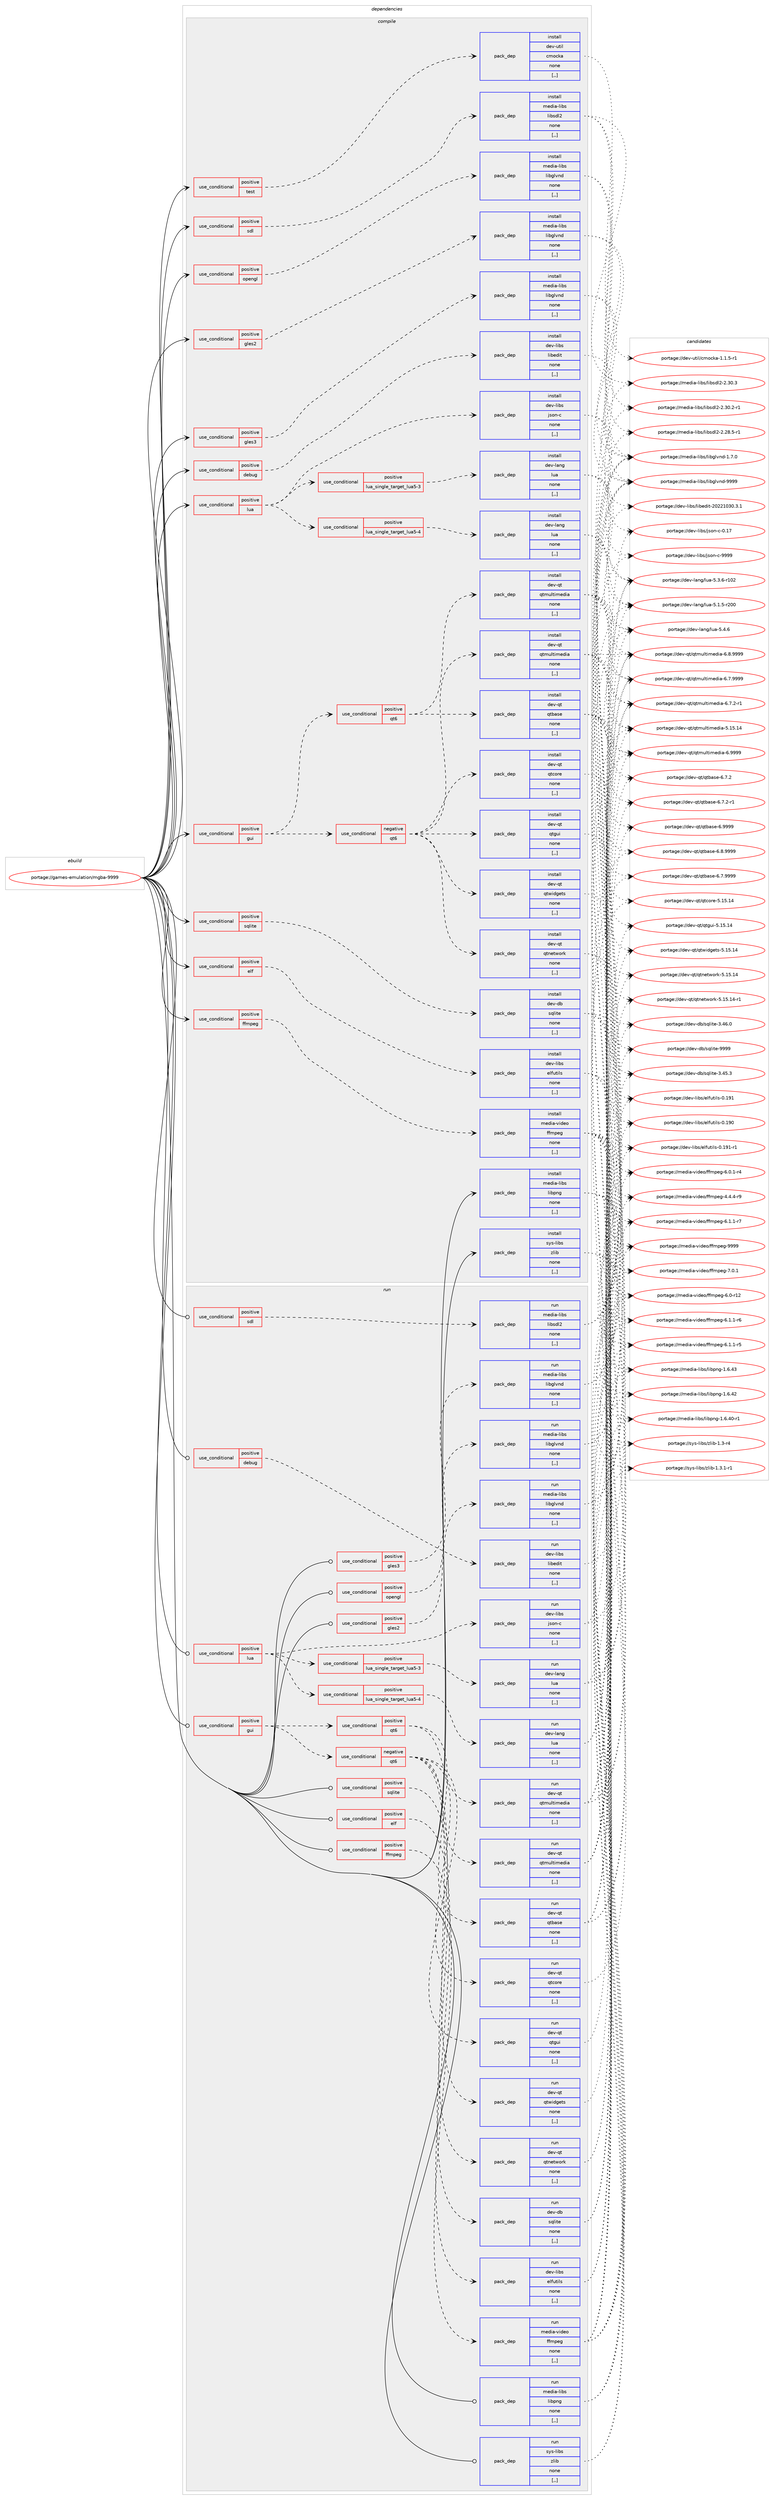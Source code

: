 digraph prolog {

# *************
# Graph options
# *************

newrank=true;
concentrate=true;
compound=true;
graph [rankdir=LR,fontname=Helvetica,fontsize=10,ranksep=1.5];#, ranksep=2.5, nodesep=0.2];
edge  [arrowhead=vee];
node  [fontname=Helvetica,fontsize=10];

# **********
# The ebuild
# **********

subgraph cluster_leftcol {
color=gray;
label=<<i>ebuild</i>>;
id [label="portage://games-emulation/mgba-9999", color=red, width=4, href="../games-emulation/mgba-9999.svg"];
}

# ****************
# The dependencies
# ****************

subgraph cluster_midcol {
color=gray;
label=<<i>dependencies</i>>;
subgraph cluster_compile {
fillcolor="#eeeeee";
style=filled;
label=<<i>compile</i>>;
subgraph cond63218 {
dependency227015 [label=<<TABLE BORDER="0" CELLBORDER="1" CELLSPACING="0" CELLPADDING="4"><TR><TD ROWSPAN="3" CELLPADDING="10">use_conditional</TD></TR><TR><TD>positive</TD></TR><TR><TD>debug</TD></TR></TABLE>>, shape=none, color=red];
subgraph pack162286 {
dependency227016 [label=<<TABLE BORDER="0" CELLBORDER="1" CELLSPACING="0" CELLPADDING="4" WIDTH="220"><TR><TD ROWSPAN="6" CELLPADDING="30">pack_dep</TD></TR><TR><TD WIDTH="110">install</TD></TR><TR><TD>dev-libs</TD></TR><TR><TD>libedit</TD></TR><TR><TD>none</TD></TR><TR><TD>[,,]</TD></TR></TABLE>>, shape=none, color=blue];
}
dependency227015:e -> dependency227016:w [weight=20,style="dashed",arrowhead="vee"];
}
id:e -> dependency227015:w [weight=20,style="solid",arrowhead="vee"];
subgraph cond63219 {
dependency227017 [label=<<TABLE BORDER="0" CELLBORDER="1" CELLSPACING="0" CELLPADDING="4"><TR><TD ROWSPAN="3" CELLPADDING="10">use_conditional</TD></TR><TR><TD>positive</TD></TR><TR><TD>elf</TD></TR></TABLE>>, shape=none, color=red];
subgraph pack162287 {
dependency227018 [label=<<TABLE BORDER="0" CELLBORDER="1" CELLSPACING="0" CELLPADDING="4" WIDTH="220"><TR><TD ROWSPAN="6" CELLPADDING="30">pack_dep</TD></TR><TR><TD WIDTH="110">install</TD></TR><TR><TD>dev-libs</TD></TR><TR><TD>elfutils</TD></TR><TR><TD>none</TD></TR><TR><TD>[,,]</TD></TR></TABLE>>, shape=none, color=blue];
}
dependency227017:e -> dependency227018:w [weight=20,style="dashed",arrowhead="vee"];
}
id:e -> dependency227017:w [weight=20,style="solid",arrowhead="vee"];
subgraph cond63220 {
dependency227019 [label=<<TABLE BORDER="0" CELLBORDER="1" CELLSPACING="0" CELLPADDING="4"><TR><TD ROWSPAN="3" CELLPADDING="10">use_conditional</TD></TR><TR><TD>positive</TD></TR><TR><TD>ffmpeg</TD></TR></TABLE>>, shape=none, color=red];
subgraph pack162288 {
dependency227020 [label=<<TABLE BORDER="0" CELLBORDER="1" CELLSPACING="0" CELLPADDING="4" WIDTH="220"><TR><TD ROWSPAN="6" CELLPADDING="30">pack_dep</TD></TR><TR><TD WIDTH="110">install</TD></TR><TR><TD>media-video</TD></TR><TR><TD>ffmpeg</TD></TR><TR><TD>none</TD></TR><TR><TD>[,,]</TD></TR></TABLE>>, shape=none, color=blue];
}
dependency227019:e -> dependency227020:w [weight=20,style="dashed",arrowhead="vee"];
}
id:e -> dependency227019:w [weight=20,style="solid",arrowhead="vee"];
subgraph cond63221 {
dependency227021 [label=<<TABLE BORDER="0" CELLBORDER="1" CELLSPACING="0" CELLPADDING="4"><TR><TD ROWSPAN="3" CELLPADDING="10">use_conditional</TD></TR><TR><TD>positive</TD></TR><TR><TD>gles2</TD></TR></TABLE>>, shape=none, color=red];
subgraph pack162289 {
dependency227022 [label=<<TABLE BORDER="0" CELLBORDER="1" CELLSPACING="0" CELLPADDING="4" WIDTH="220"><TR><TD ROWSPAN="6" CELLPADDING="30">pack_dep</TD></TR><TR><TD WIDTH="110">install</TD></TR><TR><TD>media-libs</TD></TR><TR><TD>libglvnd</TD></TR><TR><TD>none</TD></TR><TR><TD>[,,]</TD></TR></TABLE>>, shape=none, color=blue];
}
dependency227021:e -> dependency227022:w [weight=20,style="dashed",arrowhead="vee"];
}
id:e -> dependency227021:w [weight=20,style="solid",arrowhead="vee"];
subgraph cond63222 {
dependency227023 [label=<<TABLE BORDER="0" CELLBORDER="1" CELLSPACING="0" CELLPADDING="4"><TR><TD ROWSPAN="3" CELLPADDING="10">use_conditional</TD></TR><TR><TD>positive</TD></TR><TR><TD>gles3</TD></TR></TABLE>>, shape=none, color=red];
subgraph pack162290 {
dependency227024 [label=<<TABLE BORDER="0" CELLBORDER="1" CELLSPACING="0" CELLPADDING="4" WIDTH="220"><TR><TD ROWSPAN="6" CELLPADDING="30">pack_dep</TD></TR><TR><TD WIDTH="110">install</TD></TR><TR><TD>media-libs</TD></TR><TR><TD>libglvnd</TD></TR><TR><TD>none</TD></TR><TR><TD>[,,]</TD></TR></TABLE>>, shape=none, color=blue];
}
dependency227023:e -> dependency227024:w [weight=20,style="dashed",arrowhead="vee"];
}
id:e -> dependency227023:w [weight=20,style="solid",arrowhead="vee"];
subgraph cond63223 {
dependency227025 [label=<<TABLE BORDER="0" CELLBORDER="1" CELLSPACING="0" CELLPADDING="4"><TR><TD ROWSPAN="3" CELLPADDING="10">use_conditional</TD></TR><TR><TD>positive</TD></TR><TR><TD>gui</TD></TR></TABLE>>, shape=none, color=red];
subgraph cond63224 {
dependency227026 [label=<<TABLE BORDER="0" CELLBORDER="1" CELLSPACING="0" CELLPADDING="4"><TR><TD ROWSPAN="3" CELLPADDING="10">use_conditional</TD></TR><TR><TD>positive</TD></TR><TR><TD>qt6</TD></TR></TABLE>>, shape=none, color=red];
subgraph pack162291 {
dependency227027 [label=<<TABLE BORDER="0" CELLBORDER="1" CELLSPACING="0" CELLPADDING="4" WIDTH="220"><TR><TD ROWSPAN="6" CELLPADDING="30">pack_dep</TD></TR><TR><TD WIDTH="110">install</TD></TR><TR><TD>dev-qt</TD></TR><TR><TD>qtbase</TD></TR><TR><TD>none</TD></TR><TR><TD>[,,]</TD></TR></TABLE>>, shape=none, color=blue];
}
dependency227026:e -> dependency227027:w [weight=20,style="dashed",arrowhead="vee"];
subgraph pack162292 {
dependency227028 [label=<<TABLE BORDER="0" CELLBORDER="1" CELLSPACING="0" CELLPADDING="4" WIDTH="220"><TR><TD ROWSPAN="6" CELLPADDING="30">pack_dep</TD></TR><TR><TD WIDTH="110">install</TD></TR><TR><TD>dev-qt</TD></TR><TR><TD>qtmultimedia</TD></TR><TR><TD>none</TD></TR><TR><TD>[,,]</TD></TR></TABLE>>, shape=none, color=blue];
}
dependency227026:e -> dependency227028:w [weight=20,style="dashed",arrowhead="vee"];
}
dependency227025:e -> dependency227026:w [weight=20,style="dashed",arrowhead="vee"];
subgraph cond63225 {
dependency227029 [label=<<TABLE BORDER="0" CELLBORDER="1" CELLSPACING="0" CELLPADDING="4"><TR><TD ROWSPAN="3" CELLPADDING="10">use_conditional</TD></TR><TR><TD>negative</TD></TR><TR><TD>qt6</TD></TR></TABLE>>, shape=none, color=red];
subgraph pack162293 {
dependency227030 [label=<<TABLE BORDER="0" CELLBORDER="1" CELLSPACING="0" CELLPADDING="4" WIDTH="220"><TR><TD ROWSPAN="6" CELLPADDING="30">pack_dep</TD></TR><TR><TD WIDTH="110">install</TD></TR><TR><TD>dev-qt</TD></TR><TR><TD>qtcore</TD></TR><TR><TD>none</TD></TR><TR><TD>[,,]</TD></TR></TABLE>>, shape=none, color=blue];
}
dependency227029:e -> dependency227030:w [weight=20,style="dashed",arrowhead="vee"];
subgraph pack162294 {
dependency227031 [label=<<TABLE BORDER="0" CELLBORDER="1" CELLSPACING="0" CELLPADDING="4" WIDTH="220"><TR><TD ROWSPAN="6" CELLPADDING="30">pack_dep</TD></TR><TR><TD WIDTH="110">install</TD></TR><TR><TD>dev-qt</TD></TR><TR><TD>qtgui</TD></TR><TR><TD>none</TD></TR><TR><TD>[,,]</TD></TR></TABLE>>, shape=none, color=blue];
}
dependency227029:e -> dependency227031:w [weight=20,style="dashed",arrowhead="vee"];
subgraph pack162295 {
dependency227032 [label=<<TABLE BORDER="0" CELLBORDER="1" CELLSPACING="0" CELLPADDING="4" WIDTH="220"><TR><TD ROWSPAN="6" CELLPADDING="30">pack_dep</TD></TR><TR><TD WIDTH="110">install</TD></TR><TR><TD>dev-qt</TD></TR><TR><TD>qtmultimedia</TD></TR><TR><TD>none</TD></TR><TR><TD>[,,]</TD></TR></TABLE>>, shape=none, color=blue];
}
dependency227029:e -> dependency227032:w [weight=20,style="dashed",arrowhead="vee"];
subgraph pack162296 {
dependency227033 [label=<<TABLE BORDER="0" CELLBORDER="1" CELLSPACING="0" CELLPADDING="4" WIDTH="220"><TR><TD ROWSPAN="6" CELLPADDING="30">pack_dep</TD></TR><TR><TD WIDTH="110">install</TD></TR><TR><TD>dev-qt</TD></TR><TR><TD>qtnetwork</TD></TR><TR><TD>none</TD></TR><TR><TD>[,,]</TD></TR></TABLE>>, shape=none, color=blue];
}
dependency227029:e -> dependency227033:w [weight=20,style="dashed",arrowhead="vee"];
subgraph pack162297 {
dependency227034 [label=<<TABLE BORDER="0" CELLBORDER="1" CELLSPACING="0" CELLPADDING="4" WIDTH="220"><TR><TD ROWSPAN="6" CELLPADDING="30">pack_dep</TD></TR><TR><TD WIDTH="110">install</TD></TR><TR><TD>dev-qt</TD></TR><TR><TD>qtwidgets</TD></TR><TR><TD>none</TD></TR><TR><TD>[,,]</TD></TR></TABLE>>, shape=none, color=blue];
}
dependency227029:e -> dependency227034:w [weight=20,style="dashed",arrowhead="vee"];
}
dependency227025:e -> dependency227029:w [weight=20,style="dashed",arrowhead="vee"];
}
id:e -> dependency227025:w [weight=20,style="solid",arrowhead="vee"];
subgraph cond63226 {
dependency227035 [label=<<TABLE BORDER="0" CELLBORDER="1" CELLSPACING="0" CELLPADDING="4"><TR><TD ROWSPAN="3" CELLPADDING="10">use_conditional</TD></TR><TR><TD>positive</TD></TR><TR><TD>lua</TD></TR></TABLE>>, shape=none, color=red];
subgraph cond63227 {
dependency227036 [label=<<TABLE BORDER="0" CELLBORDER="1" CELLSPACING="0" CELLPADDING="4"><TR><TD ROWSPAN="3" CELLPADDING="10">use_conditional</TD></TR><TR><TD>positive</TD></TR><TR><TD>lua_single_target_lua5-3</TD></TR></TABLE>>, shape=none, color=red];
subgraph pack162298 {
dependency227037 [label=<<TABLE BORDER="0" CELLBORDER="1" CELLSPACING="0" CELLPADDING="4" WIDTH="220"><TR><TD ROWSPAN="6" CELLPADDING="30">pack_dep</TD></TR><TR><TD WIDTH="110">install</TD></TR><TR><TD>dev-lang</TD></TR><TR><TD>lua</TD></TR><TR><TD>none</TD></TR><TR><TD>[,,]</TD></TR></TABLE>>, shape=none, color=blue];
}
dependency227036:e -> dependency227037:w [weight=20,style="dashed",arrowhead="vee"];
}
dependency227035:e -> dependency227036:w [weight=20,style="dashed",arrowhead="vee"];
subgraph cond63228 {
dependency227038 [label=<<TABLE BORDER="0" CELLBORDER="1" CELLSPACING="0" CELLPADDING="4"><TR><TD ROWSPAN="3" CELLPADDING="10">use_conditional</TD></TR><TR><TD>positive</TD></TR><TR><TD>lua_single_target_lua5-4</TD></TR></TABLE>>, shape=none, color=red];
subgraph pack162299 {
dependency227039 [label=<<TABLE BORDER="0" CELLBORDER="1" CELLSPACING="0" CELLPADDING="4" WIDTH="220"><TR><TD ROWSPAN="6" CELLPADDING="30">pack_dep</TD></TR><TR><TD WIDTH="110">install</TD></TR><TR><TD>dev-lang</TD></TR><TR><TD>lua</TD></TR><TR><TD>none</TD></TR><TR><TD>[,,]</TD></TR></TABLE>>, shape=none, color=blue];
}
dependency227038:e -> dependency227039:w [weight=20,style="dashed",arrowhead="vee"];
}
dependency227035:e -> dependency227038:w [weight=20,style="dashed",arrowhead="vee"];
subgraph pack162300 {
dependency227040 [label=<<TABLE BORDER="0" CELLBORDER="1" CELLSPACING="0" CELLPADDING="4" WIDTH="220"><TR><TD ROWSPAN="6" CELLPADDING="30">pack_dep</TD></TR><TR><TD WIDTH="110">install</TD></TR><TR><TD>dev-libs</TD></TR><TR><TD>json-c</TD></TR><TR><TD>none</TD></TR><TR><TD>[,,]</TD></TR></TABLE>>, shape=none, color=blue];
}
dependency227035:e -> dependency227040:w [weight=20,style="dashed",arrowhead="vee"];
}
id:e -> dependency227035:w [weight=20,style="solid",arrowhead="vee"];
subgraph cond63229 {
dependency227041 [label=<<TABLE BORDER="0" CELLBORDER="1" CELLSPACING="0" CELLPADDING="4"><TR><TD ROWSPAN="3" CELLPADDING="10">use_conditional</TD></TR><TR><TD>positive</TD></TR><TR><TD>opengl</TD></TR></TABLE>>, shape=none, color=red];
subgraph pack162301 {
dependency227042 [label=<<TABLE BORDER="0" CELLBORDER="1" CELLSPACING="0" CELLPADDING="4" WIDTH="220"><TR><TD ROWSPAN="6" CELLPADDING="30">pack_dep</TD></TR><TR><TD WIDTH="110">install</TD></TR><TR><TD>media-libs</TD></TR><TR><TD>libglvnd</TD></TR><TR><TD>none</TD></TR><TR><TD>[,,]</TD></TR></TABLE>>, shape=none, color=blue];
}
dependency227041:e -> dependency227042:w [weight=20,style="dashed",arrowhead="vee"];
}
id:e -> dependency227041:w [weight=20,style="solid",arrowhead="vee"];
subgraph cond63230 {
dependency227043 [label=<<TABLE BORDER="0" CELLBORDER="1" CELLSPACING="0" CELLPADDING="4"><TR><TD ROWSPAN="3" CELLPADDING="10">use_conditional</TD></TR><TR><TD>positive</TD></TR><TR><TD>sdl</TD></TR></TABLE>>, shape=none, color=red];
subgraph pack162302 {
dependency227044 [label=<<TABLE BORDER="0" CELLBORDER="1" CELLSPACING="0" CELLPADDING="4" WIDTH="220"><TR><TD ROWSPAN="6" CELLPADDING="30">pack_dep</TD></TR><TR><TD WIDTH="110">install</TD></TR><TR><TD>media-libs</TD></TR><TR><TD>libsdl2</TD></TR><TR><TD>none</TD></TR><TR><TD>[,,]</TD></TR></TABLE>>, shape=none, color=blue];
}
dependency227043:e -> dependency227044:w [weight=20,style="dashed",arrowhead="vee"];
}
id:e -> dependency227043:w [weight=20,style="solid",arrowhead="vee"];
subgraph cond63231 {
dependency227045 [label=<<TABLE BORDER="0" CELLBORDER="1" CELLSPACING="0" CELLPADDING="4"><TR><TD ROWSPAN="3" CELLPADDING="10">use_conditional</TD></TR><TR><TD>positive</TD></TR><TR><TD>sqlite</TD></TR></TABLE>>, shape=none, color=red];
subgraph pack162303 {
dependency227046 [label=<<TABLE BORDER="0" CELLBORDER="1" CELLSPACING="0" CELLPADDING="4" WIDTH="220"><TR><TD ROWSPAN="6" CELLPADDING="30">pack_dep</TD></TR><TR><TD WIDTH="110">install</TD></TR><TR><TD>dev-db</TD></TR><TR><TD>sqlite</TD></TR><TR><TD>none</TD></TR><TR><TD>[,,]</TD></TR></TABLE>>, shape=none, color=blue];
}
dependency227045:e -> dependency227046:w [weight=20,style="dashed",arrowhead="vee"];
}
id:e -> dependency227045:w [weight=20,style="solid",arrowhead="vee"];
subgraph cond63232 {
dependency227047 [label=<<TABLE BORDER="0" CELLBORDER="1" CELLSPACING="0" CELLPADDING="4"><TR><TD ROWSPAN="3" CELLPADDING="10">use_conditional</TD></TR><TR><TD>positive</TD></TR><TR><TD>test</TD></TR></TABLE>>, shape=none, color=red];
subgraph pack162304 {
dependency227048 [label=<<TABLE BORDER="0" CELLBORDER="1" CELLSPACING="0" CELLPADDING="4" WIDTH="220"><TR><TD ROWSPAN="6" CELLPADDING="30">pack_dep</TD></TR><TR><TD WIDTH="110">install</TD></TR><TR><TD>dev-util</TD></TR><TR><TD>cmocka</TD></TR><TR><TD>none</TD></TR><TR><TD>[,,]</TD></TR></TABLE>>, shape=none, color=blue];
}
dependency227047:e -> dependency227048:w [weight=20,style="dashed",arrowhead="vee"];
}
id:e -> dependency227047:w [weight=20,style="solid",arrowhead="vee"];
subgraph pack162305 {
dependency227049 [label=<<TABLE BORDER="0" CELLBORDER="1" CELLSPACING="0" CELLPADDING="4" WIDTH="220"><TR><TD ROWSPAN="6" CELLPADDING="30">pack_dep</TD></TR><TR><TD WIDTH="110">install</TD></TR><TR><TD>media-libs</TD></TR><TR><TD>libpng</TD></TR><TR><TD>none</TD></TR><TR><TD>[,,]</TD></TR></TABLE>>, shape=none, color=blue];
}
id:e -> dependency227049:w [weight=20,style="solid",arrowhead="vee"];
subgraph pack162306 {
dependency227050 [label=<<TABLE BORDER="0" CELLBORDER="1" CELLSPACING="0" CELLPADDING="4" WIDTH="220"><TR><TD ROWSPAN="6" CELLPADDING="30">pack_dep</TD></TR><TR><TD WIDTH="110">install</TD></TR><TR><TD>sys-libs</TD></TR><TR><TD>zlib</TD></TR><TR><TD>none</TD></TR><TR><TD>[,,]</TD></TR></TABLE>>, shape=none, color=blue];
}
id:e -> dependency227050:w [weight=20,style="solid",arrowhead="vee"];
}
subgraph cluster_compileandrun {
fillcolor="#eeeeee";
style=filled;
label=<<i>compile and run</i>>;
}
subgraph cluster_run {
fillcolor="#eeeeee";
style=filled;
label=<<i>run</i>>;
subgraph cond63233 {
dependency227051 [label=<<TABLE BORDER="0" CELLBORDER="1" CELLSPACING="0" CELLPADDING="4"><TR><TD ROWSPAN="3" CELLPADDING="10">use_conditional</TD></TR><TR><TD>positive</TD></TR><TR><TD>debug</TD></TR></TABLE>>, shape=none, color=red];
subgraph pack162307 {
dependency227052 [label=<<TABLE BORDER="0" CELLBORDER="1" CELLSPACING="0" CELLPADDING="4" WIDTH="220"><TR><TD ROWSPAN="6" CELLPADDING="30">pack_dep</TD></TR><TR><TD WIDTH="110">run</TD></TR><TR><TD>dev-libs</TD></TR><TR><TD>libedit</TD></TR><TR><TD>none</TD></TR><TR><TD>[,,]</TD></TR></TABLE>>, shape=none, color=blue];
}
dependency227051:e -> dependency227052:w [weight=20,style="dashed",arrowhead="vee"];
}
id:e -> dependency227051:w [weight=20,style="solid",arrowhead="odot"];
subgraph cond63234 {
dependency227053 [label=<<TABLE BORDER="0" CELLBORDER="1" CELLSPACING="0" CELLPADDING="4"><TR><TD ROWSPAN="3" CELLPADDING="10">use_conditional</TD></TR><TR><TD>positive</TD></TR><TR><TD>elf</TD></TR></TABLE>>, shape=none, color=red];
subgraph pack162308 {
dependency227054 [label=<<TABLE BORDER="0" CELLBORDER="1" CELLSPACING="0" CELLPADDING="4" WIDTH="220"><TR><TD ROWSPAN="6" CELLPADDING="30">pack_dep</TD></TR><TR><TD WIDTH="110">run</TD></TR><TR><TD>dev-libs</TD></TR><TR><TD>elfutils</TD></TR><TR><TD>none</TD></TR><TR><TD>[,,]</TD></TR></TABLE>>, shape=none, color=blue];
}
dependency227053:e -> dependency227054:w [weight=20,style="dashed",arrowhead="vee"];
}
id:e -> dependency227053:w [weight=20,style="solid",arrowhead="odot"];
subgraph cond63235 {
dependency227055 [label=<<TABLE BORDER="0" CELLBORDER="1" CELLSPACING="0" CELLPADDING="4"><TR><TD ROWSPAN="3" CELLPADDING="10">use_conditional</TD></TR><TR><TD>positive</TD></TR><TR><TD>ffmpeg</TD></TR></TABLE>>, shape=none, color=red];
subgraph pack162309 {
dependency227056 [label=<<TABLE BORDER="0" CELLBORDER="1" CELLSPACING="0" CELLPADDING="4" WIDTH="220"><TR><TD ROWSPAN="6" CELLPADDING="30">pack_dep</TD></TR><TR><TD WIDTH="110">run</TD></TR><TR><TD>media-video</TD></TR><TR><TD>ffmpeg</TD></TR><TR><TD>none</TD></TR><TR><TD>[,,]</TD></TR></TABLE>>, shape=none, color=blue];
}
dependency227055:e -> dependency227056:w [weight=20,style="dashed",arrowhead="vee"];
}
id:e -> dependency227055:w [weight=20,style="solid",arrowhead="odot"];
subgraph cond63236 {
dependency227057 [label=<<TABLE BORDER="0" CELLBORDER="1" CELLSPACING="0" CELLPADDING="4"><TR><TD ROWSPAN="3" CELLPADDING="10">use_conditional</TD></TR><TR><TD>positive</TD></TR><TR><TD>gles2</TD></TR></TABLE>>, shape=none, color=red];
subgraph pack162310 {
dependency227058 [label=<<TABLE BORDER="0" CELLBORDER="1" CELLSPACING="0" CELLPADDING="4" WIDTH="220"><TR><TD ROWSPAN="6" CELLPADDING="30">pack_dep</TD></TR><TR><TD WIDTH="110">run</TD></TR><TR><TD>media-libs</TD></TR><TR><TD>libglvnd</TD></TR><TR><TD>none</TD></TR><TR><TD>[,,]</TD></TR></TABLE>>, shape=none, color=blue];
}
dependency227057:e -> dependency227058:w [weight=20,style="dashed",arrowhead="vee"];
}
id:e -> dependency227057:w [weight=20,style="solid",arrowhead="odot"];
subgraph cond63237 {
dependency227059 [label=<<TABLE BORDER="0" CELLBORDER="1" CELLSPACING="0" CELLPADDING="4"><TR><TD ROWSPAN="3" CELLPADDING="10">use_conditional</TD></TR><TR><TD>positive</TD></TR><TR><TD>gles3</TD></TR></TABLE>>, shape=none, color=red];
subgraph pack162311 {
dependency227060 [label=<<TABLE BORDER="0" CELLBORDER="1" CELLSPACING="0" CELLPADDING="4" WIDTH="220"><TR><TD ROWSPAN="6" CELLPADDING="30">pack_dep</TD></TR><TR><TD WIDTH="110">run</TD></TR><TR><TD>media-libs</TD></TR><TR><TD>libglvnd</TD></TR><TR><TD>none</TD></TR><TR><TD>[,,]</TD></TR></TABLE>>, shape=none, color=blue];
}
dependency227059:e -> dependency227060:w [weight=20,style="dashed",arrowhead="vee"];
}
id:e -> dependency227059:w [weight=20,style="solid",arrowhead="odot"];
subgraph cond63238 {
dependency227061 [label=<<TABLE BORDER="0" CELLBORDER="1" CELLSPACING="0" CELLPADDING="4"><TR><TD ROWSPAN="3" CELLPADDING="10">use_conditional</TD></TR><TR><TD>positive</TD></TR><TR><TD>gui</TD></TR></TABLE>>, shape=none, color=red];
subgraph cond63239 {
dependency227062 [label=<<TABLE BORDER="0" CELLBORDER="1" CELLSPACING="0" CELLPADDING="4"><TR><TD ROWSPAN="3" CELLPADDING="10">use_conditional</TD></TR><TR><TD>positive</TD></TR><TR><TD>qt6</TD></TR></TABLE>>, shape=none, color=red];
subgraph pack162312 {
dependency227063 [label=<<TABLE BORDER="0" CELLBORDER="1" CELLSPACING="0" CELLPADDING="4" WIDTH="220"><TR><TD ROWSPAN="6" CELLPADDING="30">pack_dep</TD></TR><TR><TD WIDTH="110">run</TD></TR><TR><TD>dev-qt</TD></TR><TR><TD>qtbase</TD></TR><TR><TD>none</TD></TR><TR><TD>[,,]</TD></TR></TABLE>>, shape=none, color=blue];
}
dependency227062:e -> dependency227063:w [weight=20,style="dashed",arrowhead="vee"];
subgraph pack162313 {
dependency227064 [label=<<TABLE BORDER="0" CELLBORDER="1" CELLSPACING="0" CELLPADDING="4" WIDTH="220"><TR><TD ROWSPAN="6" CELLPADDING="30">pack_dep</TD></TR><TR><TD WIDTH="110">run</TD></TR><TR><TD>dev-qt</TD></TR><TR><TD>qtmultimedia</TD></TR><TR><TD>none</TD></TR><TR><TD>[,,]</TD></TR></TABLE>>, shape=none, color=blue];
}
dependency227062:e -> dependency227064:w [weight=20,style="dashed",arrowhead="vee"];
}
dependency227061:e -> dependency227062:w [weight=20,style="dashed",arrowhead="vee"];
subgraph cond63240 {
dependency227065 [label=<<TABLE BORDER="0" CELLBORDER="1" CELLSPACING="0" CELLPADDING="4"><TR><TD ROWSPAN="3" CELLPADDING="10">use_conditional</TD></TR><TR><TD>negative</TD></TR><TR><TD>qt6</TD></TR></TABLE>>, shape=none, color=red];
subgraph pack162314 {
dependency227066 [label=<<TABLE BORDER="0" CELLBORDER="1" CELLSPACING="0" CELLPADDING="4" WIDTH="220"><TR><TD ROWSPAN="6" CELLPADDING="30">pack_dep</TD></TR><TR><TD WIDTH="110">run</TD></TR><TR><TD>dev-qt</TD></TR><TR><TD>qtcore</TD></TR><TR><TD>none</TD></TR><TR><TD>[,,]</TD></TR></TABLE>>, shape=none, color=blue];
}
dependency227065:e -> dependency227066:w [weight=20,style="dashed",arrowhead="vee"];
subgraph pack162315 {
dependency227067 [label=<<TABLE BORDER="0" CELLBORDER="1" CELLSPACING="0" CELLPADDING="4" WIDTH="220"><TR><TD ROWSPAN="6" CELLPADDING="30">pack_dep</TD></TR><TR><TD WIDTH="110">run</TD></TR><TR><TD>dev-qt</TD></TR><TR><TD>qtgui</TD></TR><TR><TD>none</TD></TR><TR><TD>[,,]</TD></TR></TABLE>>, shape=none, color=blue];
}
dependency227065:e -> dependency227067:w [weight=20,style="dashed",arrowhead="vee"];
subgraph pack162316 {
dependency227068 [label=<<TABLE BORDER="0" CELLBORDER="1" CELLSPACING="0" CELLPADDING="4" WIDTH="220"><TR><TD ROWSPAN="6" CELLPADDING="30">pack_dep</TD></TR><TR><TD WIDTH="110">run</TD></TR><TR><TD>dev-qt</TD></TR><TR><TD>qtmultimedia</TD></TR><TR><TD>none</TD></TR><TR><TD>[,,]</TD></TR></TABLE>>, shape=none, color=blue];
}
dependency227065:e -> dependency227068:w [weight=20,style="dashed",arrowhead="vee"];
subgraph pack162317 {
dependency227069 [label=<<TABLE BORDER="0" CELLBORDER="1" CELLSPACING="0" CELLPADDING="4" WIDTH="220"><TR><TD ROWSPAN="6" CELLPADDING="30">pack_dep</TD></TR><TR><TD WIDTH="110">run</TD></TR><TR><TD>dev-qt</TD></TR><TR><TD>qtnetwork</TD></TR><TR><TD>none</TD></TR><TR><TD>[,,]</TD></TR></TABLE>>, shape=none, color=blue];
}
dependency227065:e -> dependency227069:w [weight=20,style="dashed",arrowhead="vee"];
subgraph pack162318 {
dependency227070 [label=<<TABLE BORDER="0" CELLBORDER="1" CELLSPACING="0" CELLPADDING="4" WIDTH="220"><TR><TD ROWSPAN="6" CELLPADDING="30">pack_dep</TD></TR><TR><TD WIDTH="110">run</TD></TR><TR><TD>dev-qt</TD></TR><TR><TD>qtwidgets</TD></TR><TR><TD>none</TD></TR><TR><TD>[,,]</TD></TR></TABLE>>, shape=none, color=blue];
}
dependency227065:e -> dependency227070:w [weight=20,style="dashed",arrowhead="vee"];
}
dependency227061:e -> dependency227065:w [weight=20,style="dashed",arrowhead="vee"];
}
id:e -> dependency227061:w [weight=20,style="solid",arrowhead="odot"];
subgraph cond63241 {
dependency227071 [label=<<TABLE BORDER="0" CELLBORDER="1" CELLSPACING="0" CELLPADDING="4"><TR><TD ROWSPAN="3" CELLPADDING="10">use_conditional</TD></TR><TR><TD>positive</TD></TR><TR><TD>lua</TD></TR></TABLE>>, shape=none, color=red];
subgraph cond63242 {
dependency227072 [label=<<TABLE BORDER="0" CELLBORDER="1" CELLSPACING="0" CELLPADDING="4"><TR><TD ROWSPAN="3" CELLPADDING="10">use_conditional</TD></TR><TR><TD>positive</TD></TR><TR><TD>lua_single_target_lua5-3</TD></TR></TABLE>>, shape=none, color=red];
subgraph pack162319 {
dependency227073 [label=<<TABLE BORDER="0" CELLBORDER="1" CELLSPACING="0" CELLPADDING="4" WIDTH="220"><TR><TD ROWSPAN="6" CELLPADDING="30">pack_dep</TD></TR><TR><TD WIDTH="110">run</TD></TR><TR><TD>dev-lang</TD></TR><TR><TD>lua</TD></TR><TR><TD>none</TD></TR><TR><TD>[,,]</TD></TR></TABLE>>, shape=none, color=blue];
}
dependency227072:e -> dependency227073:w [weight=20,style="dashed",arrowhead="vee"];
}
dependency227071:e -> dependency227072:w [weight=20,style="dashed",arrowhead="vee"];
subgraph cond63243 {
dependency227074 [label=<<TABLE BORDER="0" CELLBORDER="1" CELLSPACING="0" CELLPADDING="4"><TR><TD ROWSPAN="3" CELLPADDING="10">use_conditional</TD></TR><TR><TD>positive</TD></TR><TR><TD>lua_single_target_lua5-4</TD></TR></TABLE>>, shape=none, color=red];
subgraph pack162320 {
dependency227075 [label=<<TABLE BORDER="0" CELLBORDER="1" CELLSPACING="0" CELLPADDING="4" WIDTH="220"><TR><TD ROWSPAN="6" CELLPADDING="30">pack_dep</TD></TR><TR><TD WIDTH="110">run</TD></TR><TR><TD>dev-lang</TD></TR><TR><TD>lua</TD></TR><TR><TD>none</TD></TR><TR><TD>[,,]</TD></TR></TABLE>>, shape=none, color=blue];
}
dependency227074:e -> dependency227075:w [weight=20,style="dashed",arrowhead="vee"];
}
dependency227071:e -> dependency227074:w [weight=20,style="dashed",arrowhead="vee"];
subgraph pack162321 {
dependency227076 [label=<<TABLE BORDER="0" CELLBORDER="1" CELLSPACING="0" CELLPADDING="4" WIDTH="220"><TR><TD ROWSPAN="6" CELLPADDING="30">pack_dep</TD></TR><TR><TD WIDTH="110">run</TD></TR><TR><TD>dev-libs</TD></TR><TR><TD>json-c</TD></TR><TR><TD>none</TD></TR><TR><TD>[,,]</TD></TR></TABLE>>, shape=none, color=blue];
}
dependency227071:e -> dependency227076:w [weight=20,style="dashed",arrowhead="vee"];
}
id:e -> dependency227071:w [weight=20,style="solid",arrowhead="odot"];
subgraph cond63244 {
dependency227077 [label=<<TABLE BORDER="0" CELLBORDER="1" CELLSPACING="0" CELLPADDING="4"><TR><TD ROWSPAN="3" CELLPADDING="10">use_conditional</TD></TR><TR><TD>positive</TD></TR><TR><TD>opengl</TD></TR></TABLE>>, shape=none, color=red];
subgraph pack162322 {
dependency227078 [label=<<TABLE BORDER="0" CELLBORDER="1" CELLSPACING="0" CELLPADDING="4" WIDTH="220"><TR><TD ROWSPAN="6" CELLPADDING="30">pack_dep</TD></TR><TR><TD WIDTH="110">run</TD></TR><TR><TD>media-libs</TD></TR><TR><TD>libglvnd</TD></TR><TR><TD>none</TD></TR><TR><TD>[,,]</TD></TR></TABLE>>, shape=none, color=blue];
}
dependency227077:e -> dependency227078:w [weight=20,style="dashed",arrowhead="vee"];
}
id:e -> dependency227077:w [weight=20,style="solid",arrowhead="odot"];
subgraph cond63245 {
dependency227079 [label=<<TABLE BORDER="0" CELLBORDER="1" CELLSPACING="0" CELLPADDING="4"><TR><TD ROWSPAN="3" CELLPADDING="10">use_conditional</TD></TR><TR><TD>positive</TD></TR><TR><TD>sdl</TD></TR></TABLE>>, shape=none, color=red];
subgraph pack162323 {
dependency227080 [label=<<TABLE BORDER="0" CELLBORDER="1" CELLSPACING="0" CELLPADDING="4" WIDTH="220"><TR><TD ROWSPAN="6" CELLPADDING="30">pack_dep</TD></TR><TR><TD WIDTH="110">run</TD></TR><TR><TD>media-libs</TD></TR><TR><TD>libsdl2</TD></TR><TR><TD>none</TD></TR><TR><TD>[,,]</TD></TR></TABLE>>, shape=none, color=blue];
}
dependency227079:e -> dependency227080:w [weight=20,style="dashed",arrowhead="vee"];
}
id:e -> dependency227079:w [weight=20,style="solid",arrowhead="odot"];
subgraph cond63246 {
dependency227081 [label=<<TABLE BORDER="0" CELLBORDER="1" CELLSPACING="0" CELLPADDING="4"><TR><TD ROWSPAN="3" CELLPADDING="10">use_conditional</TD></TR><TR><TD>positive</TD></TR><TR><TD>sqlite</TD></TR></TABLE>>, shape=none, color=red];
subgraph pack162324 {
dependency227082 [label=<<TABLE BORDER="0" CELLBORDER="1" CELLSPACING="0" CELLPADDING="4" WIDTH="220"><TR><TD ROWSPAN="6" CELLPADDING="30">pack_dep</TD></TR><TR><TD WIDTH="110">run</TD></TR><TR><TD>dev-db</TD></TR><TR><TD>sqlite</TD></TR><TR><TD>none</TD></TR><TR><TD>[,,]</TD></TR></TABLE>>, shape=none, color=blue];
}
dependency227081:e -> dependency227082:w [weight=20,style="dashed",arrowhead="vee"];
}
id:e -> dependency227081:w [weight=20,style="solid",arrowhead="odot"];
subgraph pack162325 {
dependency227083 [label=<<TABLE BORDER="0" CELLBORDER="1" CELLSPACING="0" CELLPADDING="4" WIDTH="220"><TR><TD ROWSPAN="6" CELLPADDING="30">pack_dep</TD></TR><TR><TD WIDTH="110">run</TD></TR><TR><TD>media-libs</TD></TR><TR><TD>libpng</TD></TR><TR><TD>none</TD></TR><TR><TD>[,,]</TD></TR></TABLE>>, shape=none, color=blue];
}
id:e -> dependency227083:w [weight=20,style="solid",arrowhead="odot"];
subgraph pack162326 {
dependency227084 [label=<<TABLE BORDER="0" CELLBORDER="1" CELLSPACING="0" CELLPADDING="4" WIDTH="220"><TR><TD ROWSPAN="6" CELLPADDING="30">pack_dep</TD></TR><TR><TD WIDTH="110">run</TD></TR><TR><TD>sys-libs</TD></TR><TR><TD>zlib</TD></TR><TR><TD>none</TD></TR><TR><TD>[,,]</TD></TR></TABLE>>, shape=none, color=blue];
}
id:e -> dependency227084:w [weight=20,style="solid",arrowhead="odot"];
}
}

# **************
# The candidates
# **************

subgraph cluster_choices {
rank=same;
color=gray;
label=<<i>candidates</i>>;

subgraph choice162286 {
color=black;
nodesep=1;
choice1001011184510810598115471081059810110010511645504850504948514846514649 [label="portage://dev-libs/libedit-20221030.3.1", color=red, width=4,href="../dev-libs/libedit-20221030.3.1.svg"];
dependency227016:e -> choice1001011184510810598115471081059810110010511645504850504948514846514649:w [style=dotted,weight="100"];
}
subgraph choice162287 {
color=black;
nodesep=1;
choice1001011184510810598115471011081021171161051081154548464957494511449 [label="portage://dev-libs/elfutils-0.191-r1", color=red, width=4,href="../dev-libs/elfutils-0.191-r1.svg"];
choice100101118451081059811547101108102117116105108115454846495749 [label="portage://dev-libs/elfutils-0.191", color=red, width=4,href="../dev-libs/elfutils-0.191.svg"];
choice100101118451081059811547101108102117116105108115454846495748 [label="portage://dev-libs/elfutils-0.190", color=red, width=4,href="../dev-libs/elfutils-0.190.svg"];
dependency227018:e -> choice1001011184510810598115471011081021171161051081154548464957494511449:w [style=dotted,weight="100"];
dependency227018:e -> choice100101118451081059811547101108102117116105108115454846495749:w [style=dotted,weight="100"];
dependency227018:e -> choice100101118451081059811547101108102117116105108115454846495748:w [style=dotted,weight="100"];
}
subgraph choice162288 {
color=black;
nodesep=1;
choice1091011001059745118105100101111471021021091121011034557575757 [label="portage://media-video/ffmpeg-9999", color=red, width=4,href="../media-video/ffmpeg-9999.svg"];
choice109101100105974511810510010111147102102109112101103455546484649 [label="portage://media-video/ffmpeg-7.0.1", color=red, width=4,href="../media-video/ffmpeg-7.0.1.svg"];
choice1091011001059745118105100101111471021021091121011034554464946494511455 [label="portage://media-video/ffmpeg-6.1.1-r7", color=red, width=4,href="../media-video/ffmpeg-6.1.1-r7.svg"];
choice1091011001059745118105100101111471021021091121011034554464946494511454 [label="portage://media-video/ffmpeg-6.1.1-r6", color=red, width=4,href="../media-video/ffmpeg-6.1.1-r6.svg"];
choice1091011001059745118105100101111471021021091121011034554464946494511453 [label="portage://media-video/ffmpeg-6.1.1-r5", color=red, width=4,href="../media-video/ffmpeg-6.1.1-r5.svg"];
choice1091011001059745118105100101111471021021091121011034554464846494511452 [label="portage://media-video/ffmpeg-6.0.1-r4", color=red, width=4,href="../media-video/ffmpeg-6.0.1-r4.svg"];
choice10910110010597451181051001011114710210210911210110345544648451144950 [label="portage://media-video/ffmpeg-6.0-r12", color=red, width=4,href="../media-video/ffmpeg-6.0-r12.svg"];
choice1091011001059745118105100101111471021021091121011034552465246524511457 [label="portage://media-video/ffmpeg-4.4.4-r9", color=red, width=4,href="../media-video/ffmpeg-4.4.4-r9.svg"];
dependency227020:e -> choice1091011001059745118105100101111471021021091121011034557575757:w [style=dotted,weight="100"];
dependency227020:e -> choice109101100105974511810510010111147102102109112101103455546484649:w [style=dotted,weight="100"];
dependency227020:e -> choice1091011001059745118105100101111471021021091121011034554464946494511455:w [style=dotted,weight="100"];
dependency227020:e -> choice1091011001059745118105100101111471021021091121011034554464946494511454:w [style=dotted,weight="100"];
dependency227020:e -> choice1091011001059745118105100101111471021021091121011034554464946494511453:w [style=dotted,weight="100"];
dependency227020:e -> choice1091011001059745118105100101111471021021091121011034554464846494511452:w [style=dotted,weight="100"];
dependency227020:e -> choice10910110010597451181051001011114710210210911210110345544648451144950:w [style=dotted,weight="100"];
dependency227020:e -> choice1091011001059745118105100101111471021021091121011034552465246524511457:w [style=dotted,weight="100"];
}
subgraph choice162289 {
color=black;
nodesep=1;
choice10910110010597451081059811547108105981031081181101004557575757 [label="portage://media-libs/libglvnd-9999", color=red, width=4,href="../media-libs/libglvnd-9999.svg"];
choice1091011001059745108105981154710810598103108118110100454946554648 [label="portage://media-libs/libglvnd-1.7.0", color=red, width=4,href="../media-libs/libglvnd-1.7.0.svg"];
dependency227022:e -> choice10910110010597451081059811547108105981031081181101004557575757:w [style=dotted,weight="100"];
dependency227022:e -> choice1091011001059745108105981154710810598103108118110100454946554648:w [style=dotted,weight="100"];
}
subgraph choice162290 {
color=black;
nodesep=1;
choice10910110010597451081059811547108105981031081181101004557575757 [label="portage://media-libs/libglvnd-9999", color=red, width=4,href="../media-libs/libglvnd-9999.svg"];
choice1091011001059745108105981154710810598103108118110100454946554648 [label="portage://media-libs/libglvnd-1.7.0", color=red, width=4,href="../media-libs/libglvnd-1.7.0.svg"];
dependency227024:e -> choice10910110010597451081059811547108105981031081181101004557575757:w [style=dotted,weight="100"];
dependency227024:e -> choice1091011001059745108105981154710810598103108118110100454946554648:w [style=dotted,weight="100"];
}
subgraph choice162291 {
color=black;
nodesep=1;
choice1001011184511311647113116989711510145544657575757 [label="portage://dev-qt/qtbase-6.9999", color=red, width=4,href="../dev-qt/qtbase-6.9999.svg"];
choice10010111845113116471131169897115101455446564657575757 [label="portage://dev-qt/qtbase-6.8.9999", color=red, width=4,href="../dev-qt/qtbase-6.8.9999.svg"];
choice10010111845113116471131169897115101455446554657575757 [label="portage://dev-qt/qtbase-6.7.9999", color=red, width=4,href="../dev-qt/qtbase-6.7.9999.svg"];
choice100101118451131164711311698971151014554465546504511449 [label="portage://dev-qt/qtbase-6.7.2-r1", color=red, width=4,href="../dev-qt/qtbase-6.7.2-r1.svg"];
choice10010111845113116471131169897115101455446554650 [label="portage://dev-qt/qtbase-6.7.2", color=red, width=4,href="../dev-qt/qtbase-6.7.2.svg"];
dependency227027:e -> choice1001011184511311647113116989711510145544657575757:w [style=dotted,weight="100"];
dependency227027:e -> choice10010111845113116471131169897115101455446564657575757:w [style=dotted,weight="100"];
dependency227027:e -> choice10010111845113116471131169897115101455446554657575757:w [style=dotted,weight="100"];
dependency227027:e -> choice100101118451131164711311698971151014554465546504511449:w [style=dotted,weight="100"];
dependency227027:e -> choice10010111845113116471131169897115101455446554650:w [style=dotted,weight="100"];
}
subgraph choice162292 {
color=black;
nodesep=1;
choice10010111845113116471131161091171081161051091011001059745544657575757 [label="portage://dev-qt/qtmultimedia-6.9999", color=red, width=4,href="../dev-qt/qtmultimedia-6.9999.svg"];
choice100101118451131164711311610911710811610510910110010597455446564657575757 [label="portage://dev-qt/qtmultimedia-6.8.9999", color=red, width=4,href="../dev-qt/qtmultimedia-6.8.9999.svg"];
choice100101118451131164711311610911710811610510910110010597455446554657575757 [label="portage://dev-qt/qtmultimedia-6.7.9999", color=red, width=4,href="../dev-qt/qtmultimedia-6.7.9999.svg"];
choice1001011184511311647113116109117108116105109101100105974554465546504511449 [label="portage://dev-qt/qtmultimedia-6.7.2-r1", color=red, width=4,href="../dev-qt/qtmultimedia-6.7.2-r1.svg"];
choice1001011184511311647113116109117108116105109101100105974553464953464952 [label="portage://dev-qt/qtmultimedia-5.15.14", color=red, width=4,href="../dev-qt/qtmultimedia-5.15.14.svg"];
dependency227028:e -> choice10010111845113116471131161091171081161051091011001059745544657575757:w [style=dotted,weight="100"];
dependency227028:e -> choice100101118451131164711311610911710811610510910110010597455446564657575757:w [style=dotted,weight="100"];
dependency227028:e -> choice100101118451131164711311610911710811610510910110010597455446554657575757:w [style=dotted,weight="100"];
dependency227028:e -> choice1001011184511311647113116109117108116105109101100105974554465546504511449:w [style=dotted,weight="100"];
dependency227028:e -> choice1001011184511311647113116109117108116105109101100105974553464953464952:w [style=dotted,weight="100"];
}
subgraph choice162293 {
color=black;
nodesep=1;
choice1001011184511311647113116991111141014553464953464952 [label="portage://dev-qt/qtcore-5.15.14", color=red, width=4,href="../dev-qt/qtcore-5.15.14.svg"];
dependency227030:e -> choice1001011184511311647113116991111141014553464953464952:w [style=dotted,weight="100"];
}
subgraph choice162294 {
color=black;
nodesep=1;
choice10010111845113116471131161031171054553464953464952 [label="portage://dev-qt/qtgui-5.15.14", color=red, width=4,href="../dev-qt/qtgui-5.15.14.svg"];
dependency227031:e -> choice10010111845113116471131161031171054553464953464952:w [style=dotted,weight="100"];
}
subgraph choice162295 {
color=black;
nodesep=1;
choice10010111845113116471131161091171081161051091011001059745544657575757 [label="portage://dev-qt/qtmultimedia-6.9999", color=red, width=4,href="../dev-qt/qtmultimedia-6.9999.svg"];
choice100101118451131164711311610911710811610510910110010597455446564657575757 [label="portage://dev-qt/qtmultimedia-6.8.9999", color=red, width=4,href="../dev-qt/qtmultimedia-6.8.9999.svg"];
choice100101118451131164711311610911710811610510910110010597455446554657575757 [label="portage://dev-qt/qtmultimedia-6.7.9999", color=red, width=4,href="../dev-qt/qtmultimedia-6.7.9999.svg"];
choice1001011184511311647113116109117108116105109101100105974554465546504511449 [label="portage://dev-qt/qtmultimedia-6.7.2-r1", color=red, width=4,href="../dev-qt/qtmultimedia-6.7.2-r1.svg"];
choice1001011184511311647113116109117108116105109101100105974553464953464952 [label="portage://dev-qt/qtmultimedia-5.15.14", color=red, width=4,href="../dev-qt/qtmultimedia-5.15.14.svg"];
dependency227032:e -> choice10010111845113116471131161091171081161051091011001059745544657575757:w [style=dotted,weight="100"];
dependency227032:e -> choice100101118451131164711311610911710811610510910110010597455446564657575757:w [style=dotted,weight="100"];
dependency227032:e -> choice100101118451131164711311610911710811610510910110010597455446554657575757:w [style=dotted,weight="100"];
dependency227032:e -> choice1001011184511311647113116109117108116105109101100105974554465546504511449:w [style=dotted,weight="100"];
dependency227032:e -> choice1001011184511311647113116109117108116105109101100105974553464953464952:w [style=dotted,weight="100"];
}
subgraph choice162296 {
color=black;
nodesep=1;
choice100101118451131164711311611010111611911111410745534649534649524511449 [label="portage://dev-qt/qtnetwork-5.15.14-r1", color=red, width=4,href="../dev-qt/qtnetwork-5.15.14-r1.svg"];
choice10010111845113116471131161101011161191111141074553464953464952 [label="portage://dev-qt/qtnetwork-5.15.14", color=red, width=4,href="../dev-qt/qtnetwork-5.15.14.svg"];
dependency227033:e -> choice100101118451131164711311611010111611911111410745534649534649524511449:w [style=dotted,weight="100"];
dependency227033:e -> choice10010111845113116471131161101011161191111141074553464953464952:w [style=dotted,weight="100"];
}
subgraph choice162297 {
color=black;
nodesep=1;
choice10010111845113116471131161191051001031011161154553464953464952 [label="portage://dev-qt/qtwidgets-5.15.14", color=red, width=4,href="../dev-qt/qtwidgets-5.15.14.svg"];
dependency227034:e -> choice10010111845113116471131161191051001031011161154553464953464952:w [style=dotted,weight="100"];
}
subgraph choice162298 {
color=black;
nodesep=1;
choice10010111845108971101034710811797455346524654 [label="portage://dev-lang/lua-5.4.6", color=red, width=4,href="../dev-lang/lua-5.4.6.svg"];
choice1001011184510897110103471081179745534651465445114494850 [label="portage://dev-lang/lua-5.3.6-r102", color=red, width=4,href="../dev-lang/lua-5.3.6-r102.svg"];
choice1001011184510897110103471081179745534649465345114504848 [label="portage://dev-lang/lua-5.1.5-r200", color=red, width=4,href="../dev-lang/lua-5.1.5-r200.svg"];
dependency227037:e -> choice10010111845108971101034710811797455346524654:w [style=dotted,weight="100"];
dependency227037:e -> choice1001011184510897110103471081179745534651465445114494850:w [style=dotted,weight="100"];
dependency227037:e -> choice1001011184510897110103471081179745534649465345114504848:w [style=dotted,weight="100"];
}
subgraph choice162299 {
color=black;
nodesep=1;
choice10010111845108971101034710811797455346524654 [label="portage://dev-lang/lua-5.4.6", color=red, width=4,href="../dev-lang/lua-5.4.6.svg"];
choice1001011184510897110103471081179745534651465445114494850 [label="portage://dev-lang/lua-5.3.6-r102", color=red, width=4,href="../dev-lang/lua-5.3.6-r102.svg"];
choice1001011184510897110103471081179745534649465345114504848 [label="portage://dev-lang/lua-5.1.5-r200", color=red, width=4,href="../dev-lang/lua-5.1.5-r200.svg"];
dependency227039:e -> choice10010111845108971101034710811797455346524654:w [style=dotted,weight="100"];
dependency227039:e -> choice1001011184510897110103471081179745534651465445114494850:w [style=dotted,weight="100"];
dependency227039:e -> choice1001011184510897110103471081179745534649465345114504848:w [style=dotted,weight="100"];
}
subgraph choice162300 {
color=black;
nodesep=1;
choice10010111845108105981154710611511111045994557575757 [label="portage://dev-libs/json-c-9999", color=red, width=4,href="../dev-libs/json-c-9999.svg"];
choice10010111845108105981154710611511111045994548464955 [label="portage://dev-libs/json-c-0.17", color=red, width=4,href="../dev-libs/json-c-0.17.svg"];
dependency227040:e -> choice10010111845108105981154710611511111045994557575757:w [style=dotted,weight="100"];
dependency227040:e -> choice10010111845108105981154710611511111045994548464955:w [style=dotted,weight="100"];
}
subgraph choice162301 {
color=black;
nodesep=1;
choice10910110010597451081059811547108105981031081181101004557575757 [label="portage://media-libs/libglvnd-9999", color=red, width=4,href="../media-libs/libglvnd-9999.svg"];
choice1091011001059745108105981154710810598103108118110100454946554648 [label="portage://media-libs/libglvnd-1.7.0", color=red, width=4,href="../media-libs/libglvnd-1.7.0.svg"];
dependency227042:e -> choice10910110010597451081059811547108105981031081181101004557575757:w [style=dotted,weight="100"];
dependency227042:e -> choice1091011001059745108105981154710810598103108118110100454946554648:w [style=dotted,weight="100"];
}
subgraph choice162302 {
color=black;
nodesep=1;
choice10910110010597451081059811547108105981151001085045504651484651 [label="portage://media-libs/libsdl2-2.30.3", color=red, width=4,href="../media-libs/libsdl2-2.30.3.svg"];
choice109101100105974510810598115471081059811510010850455046514846504511449 [label="portage://media-libs/libsdl2-2.30.2-r1", color=red, width=4,href="../media-libs/libsdl2-2.30.2-r1.svg"];
choice109101100105974510810598115471081059811510010850455046505646534511449 [label="portage://media-libs/libsdl2-2.28.5-r1", color=red, width=4,href="../media-libs/libsdl2-2.28.5-r1.svg"];
dependency227044:e -> choice10910110010597451081059811547108105981151001085045504651484651:w [style=dotted,weight="100"];
dependency227044:e -> choice109101100105974510810598115471081059811510010850455046514846504511449:w [style=dotted,weight="100"];
dependency227044:e -> choice109101100105974510810598115471081059811510010850455046505646534511449:w [style=dotted,weight="100"];
}
subgraph choice162303 {
color=black;
nodesep=1;
choice1001011184510098471151131081051161014557575757 [label="portage://dev-db/sqlite-9999", color=red, width=4,href="../dev-db/sqlite-9999.svg"];
choice10010111845100984711511310810511610145514652544648 [label="portage://dev-db/sqlite-3.46.0", color=red, width=4,href="../dev-db/sqlite-3.46.0.svg"];
choice10010111845100984711511310810511610145514652534651 [label="portage://dev-db/sqlite-3.45.3", color=red, width=4,href="../dev-db/sqlite-3.45.3.svg"];
dependency227046:e -> choice1001011184510098471151131081051161014557575757:w [style=dotted,weight="100"];
dependency227046:e -> choice10010111845100984711511310810511610145514652544648:w [style=dotted,weight="100"];
dependency227046:e -> choice10010111845100984711511310810511610145514652534651:w [style=dotted,weight="100"];
}
subgraph choice162304 {
color=black;
nodesep=1;
choice10010111845117116105108479910911199107974549464946534511449 [label="portage://dev-util/cmocka-1.1.5-r1", color=red, width=4,href="../dev-util/cmocka-1.1.5-r1.svg"];
dependency227048:e -> choice10010111845117116105108479910911199107974549464946534511449:w [style=dotted,weight="100"];
}
subgraph choice162305 {
color=black;
nodesep=1;
choice109101100105974510810598115471081059811211010345494654465251 [label="portage://media-libs/libpng-1.6.43", color=red, width=4,href="../media-libs/libpng-1.6.43.svg"];
choice109101100105974510810598115471081059811211010345494654465250 [label="portage://media-libs/libpng-1.6.42", color=red, width=4,href="../media-libs/libpng-1.6.42.svg"];
choice1091011001059745108105981154710810598112110103454946544652484511449 [label="portage://media-libs/libpng-1.6.40-r1", color=red, width=4,href="../media-libs/libpng-1.6.40-r1.svg"];
dependency227049:e -> choice109101100105974510810598115471081059811211010345494654465251:w [style=dotted,weight="100"];
dependency227049:e -> choice109101100105974510810598115471081059811211010345494654465250:w [style=dotted,weight="100"];
dependency227049:e -> choice1091011001059745108105981154710810598112110103454946544652484511449:w [style=dotted,weight="100"];
}
subgraph choice162306 {
color=black;
nodesep=1;
choice115121115451081059811547122108105984549465146494511449 [label="portage://sys-libs/zlib-1.3.1-r1", color=red, width=4,href="../sys-libs/zlib-1.3.1-r1.svg"];
choice11512111545108105981154712210810598454946514511452 [label="portage://sys-libs/zlib-1.3-r4", color=red, width=4,href="../sys-libs/zlib-1.3-r4.svg"];
dependency227050:e -> choice115121115451081059811547122108105984549465146494511449:w [style=dotted,weight="100"];
dependency227050:e -> choice11512111545108105981154712210810598454946514511452:w [style=dotted,weight="100"];
}
subgraph choice162307 {
color=black;
nodesep=1;
choice1001011184510810598115471081059810110010511645504850504948514846514649 [label="portage://dev-libs/libedit-20221030.3.1", color=red, width=4,href="../dev-libs/libedit-20221030.3.1.svg"];
dependency227052:e -> choice1001011184510810598115471081059810110010511645504850504948514846514649:w [style=dotted,weight="100"];
}
subgraph choice162308 {
color=black;
nodesep=1;
choice1001011184510810598115471011081021171161051081154548464957494511449 [label="portage://dev-libs/elfutils-0.191-r1", color=red, width=4,href="../dev-libs/elfutils-0.191-r1.svg"];
choice100101118451081059811547101108102117116105108115454846495749 [label="portage://dev-libs/elfutils-0.191", color=red, width=4,href="../dev-libs/elfutils-0.191.svg"];
choice100101118451081059811547101108102117116105108115454846495748 [label="portage://dev-libs/elfutils-0.190", color=red, width=4,href="../dev-libs/elfutils-0.190.svg"];
dependency227054:e -> choice1001011184510810598115471011081021171161051081154548464957494511449:w [style=dotted,weight="100"];
dependency227054:e -> choice100101118451081059811547101108102117116105108115454846495749:w [style=dotted,weight="100"];
dependency227054:e -> choice100101118451081059811547101108102117116105108115454846495748:w [style=dotted,weight="100"];
}
subgraph choice162309 {
color=black;
nodesep=1;
choice1091011001059745118105100101111471021021091121011034557575757 [label="portage://media-video/ffmpeg-9999", color=red, width=4,href="../media-video/ffmpeg-9999.svg"];
choice109101100105974511810510010111147102102109112101103455546484649 [label="portage://media-video/ffmpeg-7.0.1", color=red, width=4,href="../media-video/ffmpeg-7.0.1.svg"];
choice1091011001059745118105100101111471021021091121011034554464946494511455 [label="portage://media-video/ffmpeg-6.1.1-r7", color=red, width=4,href="../media-video/ffmpeg-6.1.1-r7.svg"];
choice1091011001059745118105100101111471021021091121011034554464946494511454 [label="portage://media-video/ffmpeg-6.1.1-r6", color=red, width=4,href="../media-video/ffmpeg-6.1.1-r6.svg"];
choice1091011001059745118105100101111471021021091121011034554464946494511453 [label="portage://media-video/ffmpeg-6.1.1-r5", color=red, width=4,href="../media-video/ffmpeg-6.1.1-r5.svg"];
choice1091011001059745118105100101111471021021091121011034554464846494511452 [label="portage://media-video/ffmpeg-6.0.1-r4", color=red, width=4,href="../media-video/ffmpeg-6.0.1-r4.svg"];
choice10910110010597451181051001011114710210210911210110345544648451144950 [label="portage://media-video/ffmpeg-6.0-r12", color=red, width=4,href="../media-video/ffmpeg-6.0-r12.svg"];
choice1091011001059745118105100101111471021021091121011034552465246524511457 [label="portage://media-video/ffmpeg-4.4.4-r9", color=red, width=4,href="../media-video/ffmpeg-4.4.4-r9.svg"];
dependency227056:e -> choice1091011001059745118105100101111471021021091121011034557575757:w [style=dotted,weight="100"];
dependency227056:e -> choice109101100105974511810510010111147102102109112101103455546484649:w [style=dotted,weight="100"];
dependency227056:e -> choice1091011001059745118105100101111471021021091121011034554464946494511455:w [style=dotted,weight="100"];
dependency227056:e -> choice1091011001059745118105100101111471021021091121011034554464946494511454:w [style=dotted,weight="100"];
dependency227056:e -> choice1091011001059745118105100101111471021021091121011034554464946494511453:w [style=dotted,weight="100"];
dependency227056:e -> choice1091011001059745118105100101111471021021091121011034554464846494511452:w [style=dotted,weight="100"];
dependency227056:e -> choice10910110010597451181051001011114710210210911210110345544648451144950:w [style=dotted,weight="100"];
dependency227056:e -> choice1091011001059745118105100101111471021021091121011034552465246524511457:w [style=dotted,weight="100"];
}
subgraph choice162310 {
color=black;
nodesep=1;
choice10910110010597451081059811547108105981031081181101004557575757 [label="portage://media-libs/libglvnd-9999", color=red, width=4,href="../media-libs/libglvnd-9999.svg"];
choice1091011001059745108105981154710810598103108118110100454946554648 [label="portage://media-libs/libglvnd-1.7.0", color=red, width=4,href="../media-libs/libglvnd-1.7.0.svg"];
dependency227058:e -> choice10910110010597451081059811547108105981031081181101004557575757:w [style=dotted,weight="100"];
dependency227058:e -> choice1091011001059745108105981154710810598103108118110100454946554648:w [style=dotted,weight="100"];
}
subgraph choice162311 {
color=black;
nodesep=1;
choice10910110010597451081059811547108105981031081181101004557575757 [label="portage://media-libs/libglvnd-9999", color=red, width=4,href="../media-libs/libglvnd-9999.svg"];
choice1091011001059745108105981154710810598103108118110100454946554648 [label="portage://media-libs/libglvnd-1.7.0", color=red, width=4,href="../media-libs/libglvnd-1.7.0.svg"];
dependency227060:e -> choice10910110010597451081059811547108105981031081181101004557575757:w [style=dotted,weight="100"];
dependency227060:e -> choice1091011001059745108105981154710810598103108118110100454946554648:w [style=dotted,weight="100"];
}
subgraph choice162312 {
color=black;
nodesep=1;
choice1001011184511311647113116989711510145544657575757 [label="portage://dev-qt/qtbase-6.9999", color=red, width=4,href="../dev-qt/qtbase-6.9999.svg"];
choice10010111845113116471131169897115101455446564657575757 [label="portage://dev-qt/qtbase-6.8.9999", color=red, width=4,href="../dev-qt/qtbase-6.8.9999.svg"];
choice10010111845113116471131169897115101455446554657575757 [label="portage://dev-qt/qtbase-6.7.9999", color=red, width=4,href="../dev-qt/qtbase-6.7.9999.svg"];
choice100101118451131164711311698971151014554465546504511449 [label="portage://dev-qt/qtbase-6.7.2-r1", color=red, width=4,href="../dev-qt/qtbase-6.7.2-r1.svg"];
choice10010111845113116471131169897115101455446554650 [label="portage://dev-qt/qtbase-6.7.2", color=red, width=4,href="../dev-qt/qtbase-6.7.2.svg"];
dependency227063:e -> choice1001011184511311647113116989711510145544657575757:w [style=dotted,weight="100"];
dependency227063:e -> choice10010111845113116471131169897115101455446564657575757:w [style=dotted,weight="100"];
dependency227063:e -> choice10010111845113116471131169897115101455446554657575757:w [style=dotted,weight="100"];
dependency227063:e -> choice100101118451131164711311698971151014554465546504511449:w [style=dotted,weight="100"];
dependency227063:e -> choice10010111845113116471131169897115101455446554650:w [style=dotted,weight="100"];
}
subgraph choice162313 {
color=black;
nodesep=1;
choice10010111845113116471131161091171081161051091011001059745544657575757 [label="portage://dev-qt/qtmultimedia-6.9999", color=red, width=4,href="../dev-qt/qtmultimedia-6.9999.svg"];
choice100101118451131164711311610911710811610510910110010597455446564657575757 [label="portage://dev-qt/qtmultimedia-6.8.9999", color=red, width=4,href="../dev-qt/qtmultimedia-6.8.9999.svg"];
choice100101118451131164711311610911710811610510910110010597455446554657575757 [label="portage://dev-qt/qtmultimedia-6.7.9999", color=red, width=4,href="../dev-qt/qtmultimedia-6.7.9999.svg"];
choice1001011184511311647113116109117108116105109101100105974554465546504511449 [label="portage://dev-qt/qtmultimedia-6.7.2-r1", color=red, width=4,href="../dev-qt/qtmultimedia-6.7.2-r1.svg"];
choice1001011184511311647113116109117108116105109101100105974553464953464952 [label="portage://dev-qt/qtmultimedia-5.15.14", color=red, width=4,href="../dev-qt/qtmultimedia-5.15.14.svg"];
dependency227064:e -> choice10010111845113116471131161091171081161051091011001059745544657575757:w [style=dotted,weight="100"];
dependency227064:e -> choice100101118451131164711311610911710811610510910110010597455446564657575757:w [style=dotted,weight="100"];
dependency227064:e -> choice100101118451131164711311610911710811610510910110010597455446554657575757:w [style=dotted,weight="100"];
dependency227064:e -> choice1001011184511311647113116109117108116105109101100105974554465546504511449:w [style=dotted,weight="100"];
dependency227064:e -> choice1001011184511311647113116109117108116105109101100105974553464953464952:w [style=dotted,weight="100"];
}
subgraph choice162314 {
color=black;
nodesep=1;
choice1001011184511311647113116991111141014553464953464952 [label="portage://dev-qt/qtcore-5.15.14", color=red, width=4,href="../dev-qt/qtcore-5.15.14.svg"];
dependency227066:e -> choice1001011184511311647113116991111141014553464953464952:w [style=dotted,weight="100"];
}
subgraph choice162315 {
color=black;
nodesep=1;
choice10010111845113116471131161031171054553464953464952 [label="portage://dev-qt/qtgui-5.15.14", color=red, width=4,href="../dev-qt/qtgui-5.15.14.svg"];
dependency227067:e -> choice10010111845113116471131161031171054553464953464952:w [style=dotted,weight="100"];
}
subgraph choice162316 {
color=black;
nodesep=1;
choice10010111845113116471131161091171081161051091011001059745544657575757 [label="portage://dev-qt/qtmultimedia-6.9999", color=red, width=4,href="../dev-qt/qtmultimedia-6.9999.svg"];
choice100101118451131164711311610911710811610510910110010597455446564657575757 [label="portage://dev-qt/qtmultimedia-6.8.9999", color=red, width=4,href="../dev-qt/qtmultimedia-6.8.9999.svg"];
choice100101118451131164711311610911710811610510910110010597455446554657575757 [label="portage://dev-qt/qtmultimedia-6.7.9999", color=red, width=4,href="../dev-qt/qtmultimedia-6.7.9999.svg"];
choice1001011184511311647113116109117108116105109101100105974554465546504511449 [label="portage://dev-qt/qtmultimedia-6.7.2-r1", color=red, width=4,href="../dev-qt/qtmultimedia-6.7.2-r1.svg"];
choice1001011184511311647113116109117108116105109101100105974553464953464952 [label="portage://dev-qt/qtmultimedia-5.15.14", color=red, width=4,href="../dev-qt/qtmultimedia-5.15.14.svg"];
dependency227068:e -> choice10010111845113116471131161091171081161051091011001059745544657575757:w [style=dotted,weight="100"];
dependency227068:e -> choice100101118451131164711311610911710811610510910110010597455446564657575757:w [style=dotted,weight="100"];
dependency227068:e -> choice100101118451131164711311610911710811610510910110010597455446554657575757:w [style=dotted,weight="100"];
dependency227068:e -> choice1001011184511311647113116109117108116105109101100105974554465546504511449:w [style=dotted,weight="100"];
dependency227068:e -> choice1001011184511311647113116109117108116105109101100105974553464953464952:w [style=dotted,weight="100"];
}
subgraph choice162317 {
color=black;
nodesep=1;
choice100101118451131164711311611010111611911111410745534649534649524511449 [label="portage://dev-qt/qtnetwork-5.15.14-r1", color=red, width=4,href="../dev-qt/qtnetwork-5.15.14-r1.svg"];
choice10010111845113116471131161101011161191111141074553464953464952 [label="portage://dev-qt/qtnetwork-5.15.14", color=red, width=4,href="../dev-qt/qtnetwork-5.15.14.svg"];
dependency227069:e -> choice100101118451131164711311611010111611911111410745534649534649524511449:w [style=dotted,weight="100"];
dependency227069:e -> choice10010111845113116471131161101011161191111141074553464953464952:w [style=dotted,weight="100"];
}
subgraph choice162318 {
color=black;
nodesep=1;
choice10010111845113116471131161191051001031011161154553464953464952 [label="portage://dev-qt/qtwidgets-5.15.14", color=red, width=4,href="../dev-qt/qtwidgets-5.15.14.svg"];
dependency227070:e -> choice10010111845113116471131161191051001031011161154553464953464952:w [style=dotted,weight="100"];
}
subgraph choice162319 {
color=black;
nodesep=1;
choice10010111845108971101034710811797455346524654 [label="portage://dev-lang/lua-5.4.6", color=red, width=4,href="../dev-lang/lua-5.4.6.svg"];
choice1001011184510897110103471081179745534651465445114494850 [label="portage://dev-lang/lua-5.3.6-r102", color=red, width=4,href="../dev-lang/lua-5.3.6-r102.svg"];
choice1001011184510897110103471081179745534649465345114504848 [label="portage://dev-lang/lua-5.1.5-r200", color=red, width=4,href="../dev-lang/lua-5.1.5-r200.svg"];
dependency227073:e -> choice10010111845108971101034710811797455346524654:w [style=dotted,weight="100"];
dependency227073:e -> choice1001011184510897110103471081179745534651465445114494850:w [style=dotted,weight="100"];
dependency227073:e -> choice1001011184510897110103471081179745534649465345114504848:w [style=dotted,weight="100"];
}
subgraph choice162320 {
color=black;
nodesep=1;
choice10010111845108971101034710811797455346524654 [label="portage://dev-lang/lua-5.4.6", color=red, width=4,href="../dev-lang/lua-5.4.6.svg"];
choice1001011184510897110103471081179745534651465445114494850 [label="portage://dev-lang/lua-5.3.6-r102", color=red, width=4,href="../dev-lang/lua-5.3.6-r102.svg"];
choice1001011184510897110103471081179745534649465345114504848 [label="portage://dev-lang/lua-5.1.5-r200", color=red, width=4,href="../dev-lang/lua-5.1.5-r200.svg"];
dependency227075:e -> choice10010111845108971101034710811797455346524654:w [style=dotted,weight="100"];
dependency227075:e -> choice1001011184510897110103471081179745534651465445114494850:w [style=dotted,weight="100"];
dependency227075:e -> choice1001011184510897110103471081179745534649465345114504848:w [style=dotted,weight="100"];
}
subgraph choice162321 {
color=black;
nodesep=1;
choice10010111845108105981154710611511111045994557575757 [label="portage://dev-libs/json-c-9999", color=red, width=4,href="../dev-libs/json-c-9999.svg"];
choice10010111845108105981154710611511111045994548464955 [label="portage://dev-libs/json-c-0.17", color=red, width=4,href="../dev-libs/json-c-0.17.svg"];
dependency227076:e -> choice10010111845108105981154710611511111045994557575757:w [style=dotted,weight="100"];
dependency227076:e -> choice10010111845108105981154710611511111045994548464955:w [style=dotted,weight="100"];
}
subgraph choice162322 {
color=black;
nodesep=1;
choice10910110010597451081059811547108105981031081181101004557575757 [label="portage://media-libs/libglvnd-9999", color=red, width=4,href="../media-libs/libglvnd-9999.svg"];
choice1091011001059745108105981154710810598103108118110100454946554648 [label="portage://media-libs/libglvnd-1.7.0", color=red, width=4,href="../media-libs/libglvnd-1.7.0.svg"];
dependency227078:e -> choice10910110010597451081059811547108105981031081181101004557575757:w [style=dotted,weight="100"];
dependency227078:e -> choice1091011001059745108105981154710810598103108118110100454946554648:w [style=dotted,weight="100"];
}
subgraph choice162323 {
color=black;
nodesep=1;
choice10910110010597451081059811547108105981151001085045504651484651 [label="portage://media-libs/libsdl2-2.30.3", color=red, width=4,href="../media-libs/libsdl2-2.30.3.svg"];
choice109101100105974510810598115471081059811510010850455046514846504511449 [label="portage://media-libs/libsdl2-2.30.2-r1", color=red, width=4,href="../media-libs/libsdl2-2.30.2-r1.svg"];
choice109101100105974510810598115471081059811510010850455046505646534511449 [label="portage://media-libs/libsdl2-2.28.5-r1", color=red, width=4,href="../media-libs/libsdl2-2.28.5-r1.svg"];
dependency227080:e -> choice10910110010597451081059811547108105981151001085045504651484651:w [style=dotted,weight="100"];
dependency227080:e -> choice109101100105974510810598115471081059811510010850455046514846504511449:w [style=dotted,weight="100"];
dependency227080:e -> choice109101100105974510810598115471081059811510010850455046505646534511449:w [style=dotted,weight="100"];
}
subgraph choice162324 {
color=black;
nodesep=1;
choice1001011184510098471151131081051161014557575757 [label="portage://dev-db/sqlite-9999", color=red, width=4,href="../dev-db/sqlite-9999.svg"];
choice10010111845100984711511310810511610145514652544648 [label="portage://dev-db/sqlite-3.46.0", color=red, width=4,href="../dev-db/sqlite-3.46.0.svg"];
choice10010111845100984711511310810511610145514652534651 [label="portage://dev-db/sqlite-3.45.3", color=red, width=4,href="../dev-db/sqlite-3.45.3.svg"];
dependency227082:e -> choice1001011184510098471151131081051161014557575757:w [style=dotted,weight="100"];
dependency227082:e -> choice10010111845100984711511310810511610145514652544648:w [style=dotted,weight="100"];
dependency227082:e -> choice10010111845100984711511310810511610145514652534651:w [style=dotted,weight="100"];
}
subgraph choice162325 {
color=black;
nodesep=1;
choice109101100105974510810598115471081059811211010345494654465251 [label="portage://media-libs/libpng-1.6.43", color=red, width=4,href="../media-libs/libpng-1.6.43.svg"];
choice109101100105974510810598115471081059811211010345494654465250 [label="portage://media-libs/libpng-1.6.42", color=red, width=4,href="../media-libs/libpng-1.6.42.svg"];
choice1091011001059745108105981154710810598112110103454946544652484511449 [label="portage://media-libs/libpng-1.6.40-r1", color=red, width=4,href="../media-libs/libpng-1.6.40-r1.svg"];
dependency227083:e -> choice109101100105974510810598115471081059811211010345494654465251:w [style=dotted,weight="100"];
dependency227083:e -> choice109101100105974510810598115471081059811211010345494654465250:w [style=dotted,weight="100"];
dependency227083:e -> choice1091011001059745108105981154710810598112110103454946544652484511449:w [style=dotted,weight="100"];
}
subgraph choice162326 {
color=black;
nodesep=1;
choice115121115451081059811547122108105984549465146494511449 [label="portage://sys-libs/zlib-1.3.1-r1", color=red, width=4,href="../sys-libs/zlib-1.3.1-r1.svg"];
choice11512111545108105981154712210810598454946514511452 [label="portage://sys-libs/zlib-1.3-r4", color=red, width=4,href="../sys-libs/zlib-1.3-r4.svg"];
dependency227084:e -> choice115121115451081059811547122108105984549465146494511449:w [style=dotted,weight="100"];
dependency227084:e -> choice11512111545108105981154712210810598454946514511452:w [style=dotted,weight="100"];
}
}

}
